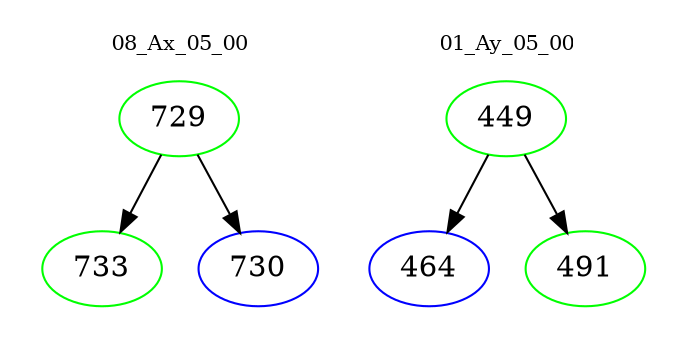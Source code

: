 digraph{
subgraph cluster_0 {
color = white
label = "08_Ax_05_00";
fontsize=10;
T0_729 [label="729", color="green"]
T0_729 -> T0_733 [color="black"]
T0_733 [label="733", color="green"]
T0_729 -> T0_730 [color="black"]
T0_730 [label="730", color="blue"]
}
subgraph cluster_1 {
color = white
label = "01_Ay_05_00";
fontsize=10;
T1_449 [label="449", color="green"]
T1_449 -> T1_464 [color="black"]
T1_464 [label="464", color="blue"]
T1_449 -> T1_491 [color="black"]
T1_491 [label="491", color="green"]
}
}
